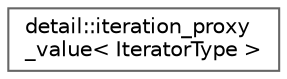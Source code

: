 digraph "Gráfico de jerarquía de clases"
{
 // LATEX_PDF_SIZE
  bgcolor="transparent";
  edge [fontname=Helvetica,fontsize=10,labelfontname=Helvetica,labelfontsize=10];
  node [fontname=Helvetica,fontsize=10,shape=box,height=0.2,width=0.4];
  rankdir="LR";
  Node0 [id="Node000000",label="detail::iteration_proxy\l_value\< IteratorType \>",height=0.2,width=0.4,color="grey40", fillcolor="white", style="filled",URL="$classdetail_1_1iteration__proxy__value.html",tooltip=" "];
}
